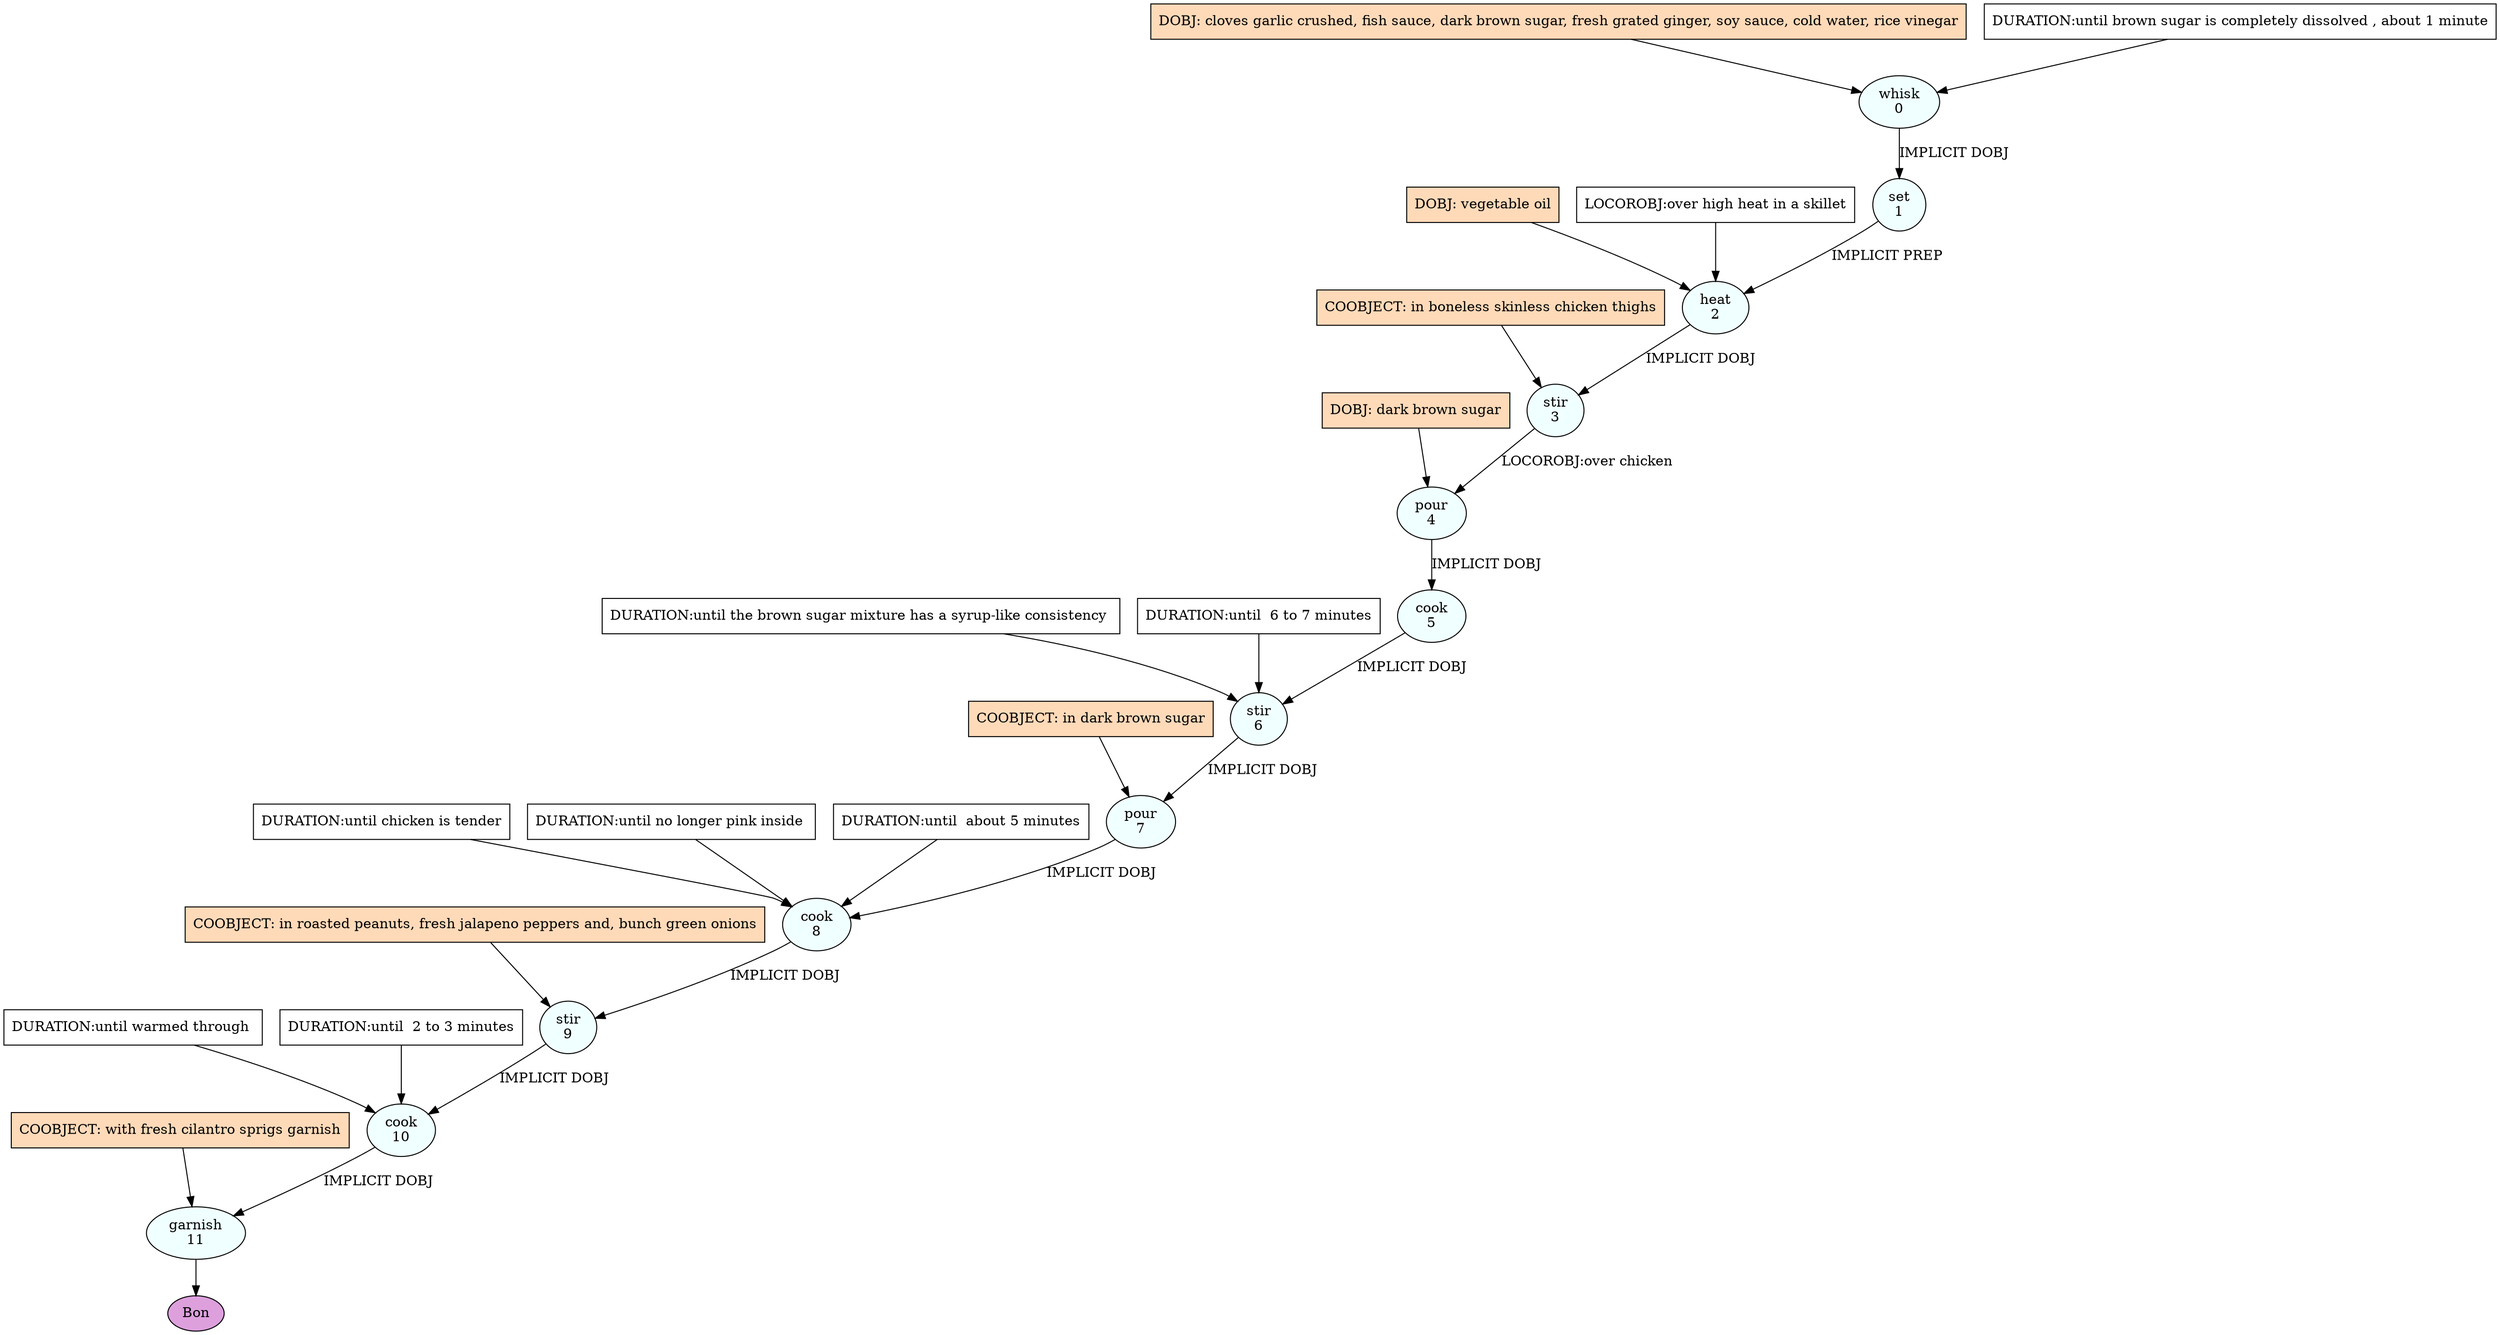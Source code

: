 digraph recipe {
E0[label="whisk
0", shape=oval, style=filled, fillcolor=azure]
E1[label="set
1", shape=oval, style=filled, fillcolor=azure]
E2[label="heat
2", shape=oval, style=filled, fillcolor=azure]
E3[label="stir
3", shape=oval, style=filled, fillcolor=azure]
E4[label="pour
4", shape=oval, style=filled, fillcolor=azure]
E5[label="cook
5", shape=oval, style=filled, fillcolor=azure]
E6[label="stir
6", shape=oval, style=filled, fillcolor=azure]
E7[label="pour
7", shape=oval, style=filled, fillcolor=azure]
E8[label="cook
8", shape=oval, style=filled, fillcolor=azure]
E9[label="stir
9", shape=oval, style=filled, fillcolor=azure]
E10[label="cook
10", shape=oval, style=filled, fillcolor=azure]
E11[label="garnish
11", shape=oval, style=filled, fillcolor=azure]
D0[label="DOBJ: cloves garlic crushed, fish sauce, dark brown sugar, fresh grated ginger, soy sauce, cold water, rice vinegar", shape=box, style=filled, fillcolor=peachpuff]
D0 -> E0
P0_0[label="DURATION:until brown sugar is completely dissolved , about 1 minute", shape=box, style=filled, fillcolor=white]
P0_0 -> E0
E0 -> E1 [label="IMPLICIT DOBJ"]
D2_ing[label="DOBJ: vegetable oil", shape=box, style=filled, fillcolor=peachpuff]
D2_ing -> E2
E1 -> E2 [label="IMPLICIT PREP"]
P2_1_0[label="LOCOROBJ:over high heat in a skillet", shape=box, style=filled, fillcolor=white]
P2_1_0 -> E2
E2 -> E3 [label="IMPLICIT DOBJ"]
P3_0_ing[label="COOBJECT: in boneless skinless chicken thighs", shape=box, style=filled, fillcolor=peachpuff]
P3_0_ing -> E3
D4_ing[label="DOBJ: dark brown sugar", shape=box, style=filled, fillcolor=peachpuff]
D4_ing -> E4
E3 -> E4 [label="LOCOROBJ:over chicken"]
E4 -> E5 [label="IMPLICIT DOBJ"]
E5 -> E6 [label="IMPLICIT DOBJ"]
P6_0_0[label="DURATION:until the brown sugar mixture has a syrup-like consistency ", shape=box, style=filled, fillcolor=white]
P6_0_0 -> E6
P6_0_1[label="DURATION:until  6 to 7 minutes", shape=box, style=filled, fillcolor=white]
P6_0_1 -> E6
E6 -> E7 [label="IMPLICIT DOBJ"]
P7_0_ing[label="COOBJECT: in dark brown sugar", shape=box, style=filled, fillcolor=peachpuff]
P7_0_ing -> E7
E7 -> E8 [label="IMPLICIT DOBJ"]
P8_0_0[label="DURATION:until chicken is tender", shape=box, style=filled, fillcolor=white]
P8_0_0 -> E8
P8_0_1[label="DURATION:until no longer pink inside ", shape=box, style=filled, fillcolor=white]
P8_0_1 -> E8
P8_0_2[label="DURATION:until  about 5 minutes", shape=box, style=filled, fillcolor=white]
P8_0_2 -> E8
E8 -> E9 [label="IMPLICIT DOBJ"]
P9_0_ing[label="COOBJECT: in roasted peanuts, fresh jalapeno peppers and, bunch green onions", shape=box, style=filled, fillcolor=peachpuff]
P9_0_ing -> E9
E9 -> E10 [label="IMPLICIT DOBJ"]
P10_0_0[label="DURATION:until warmed through ", shape=box, style=filled, fillcolor=white]
P10_0_0 -> E10
P10_0_1[label="DURATION:until  2 to 3 minutes", shape=box, style=filled, fillcolor=white]
P10_0_1 -> E10
E10 -> E11 [label="IMPLICIT DOBJ"]
P11_0_ing[label="COOBJECT: with fresh cilantro sprigs garnish", shape=box, style=filled, fillcolor=peachpuff]
P11_0_ing -> E11
EOR[label="Bon", shape=oval, style=filled, fillcolor=plum]
E11 -> EOR
}

